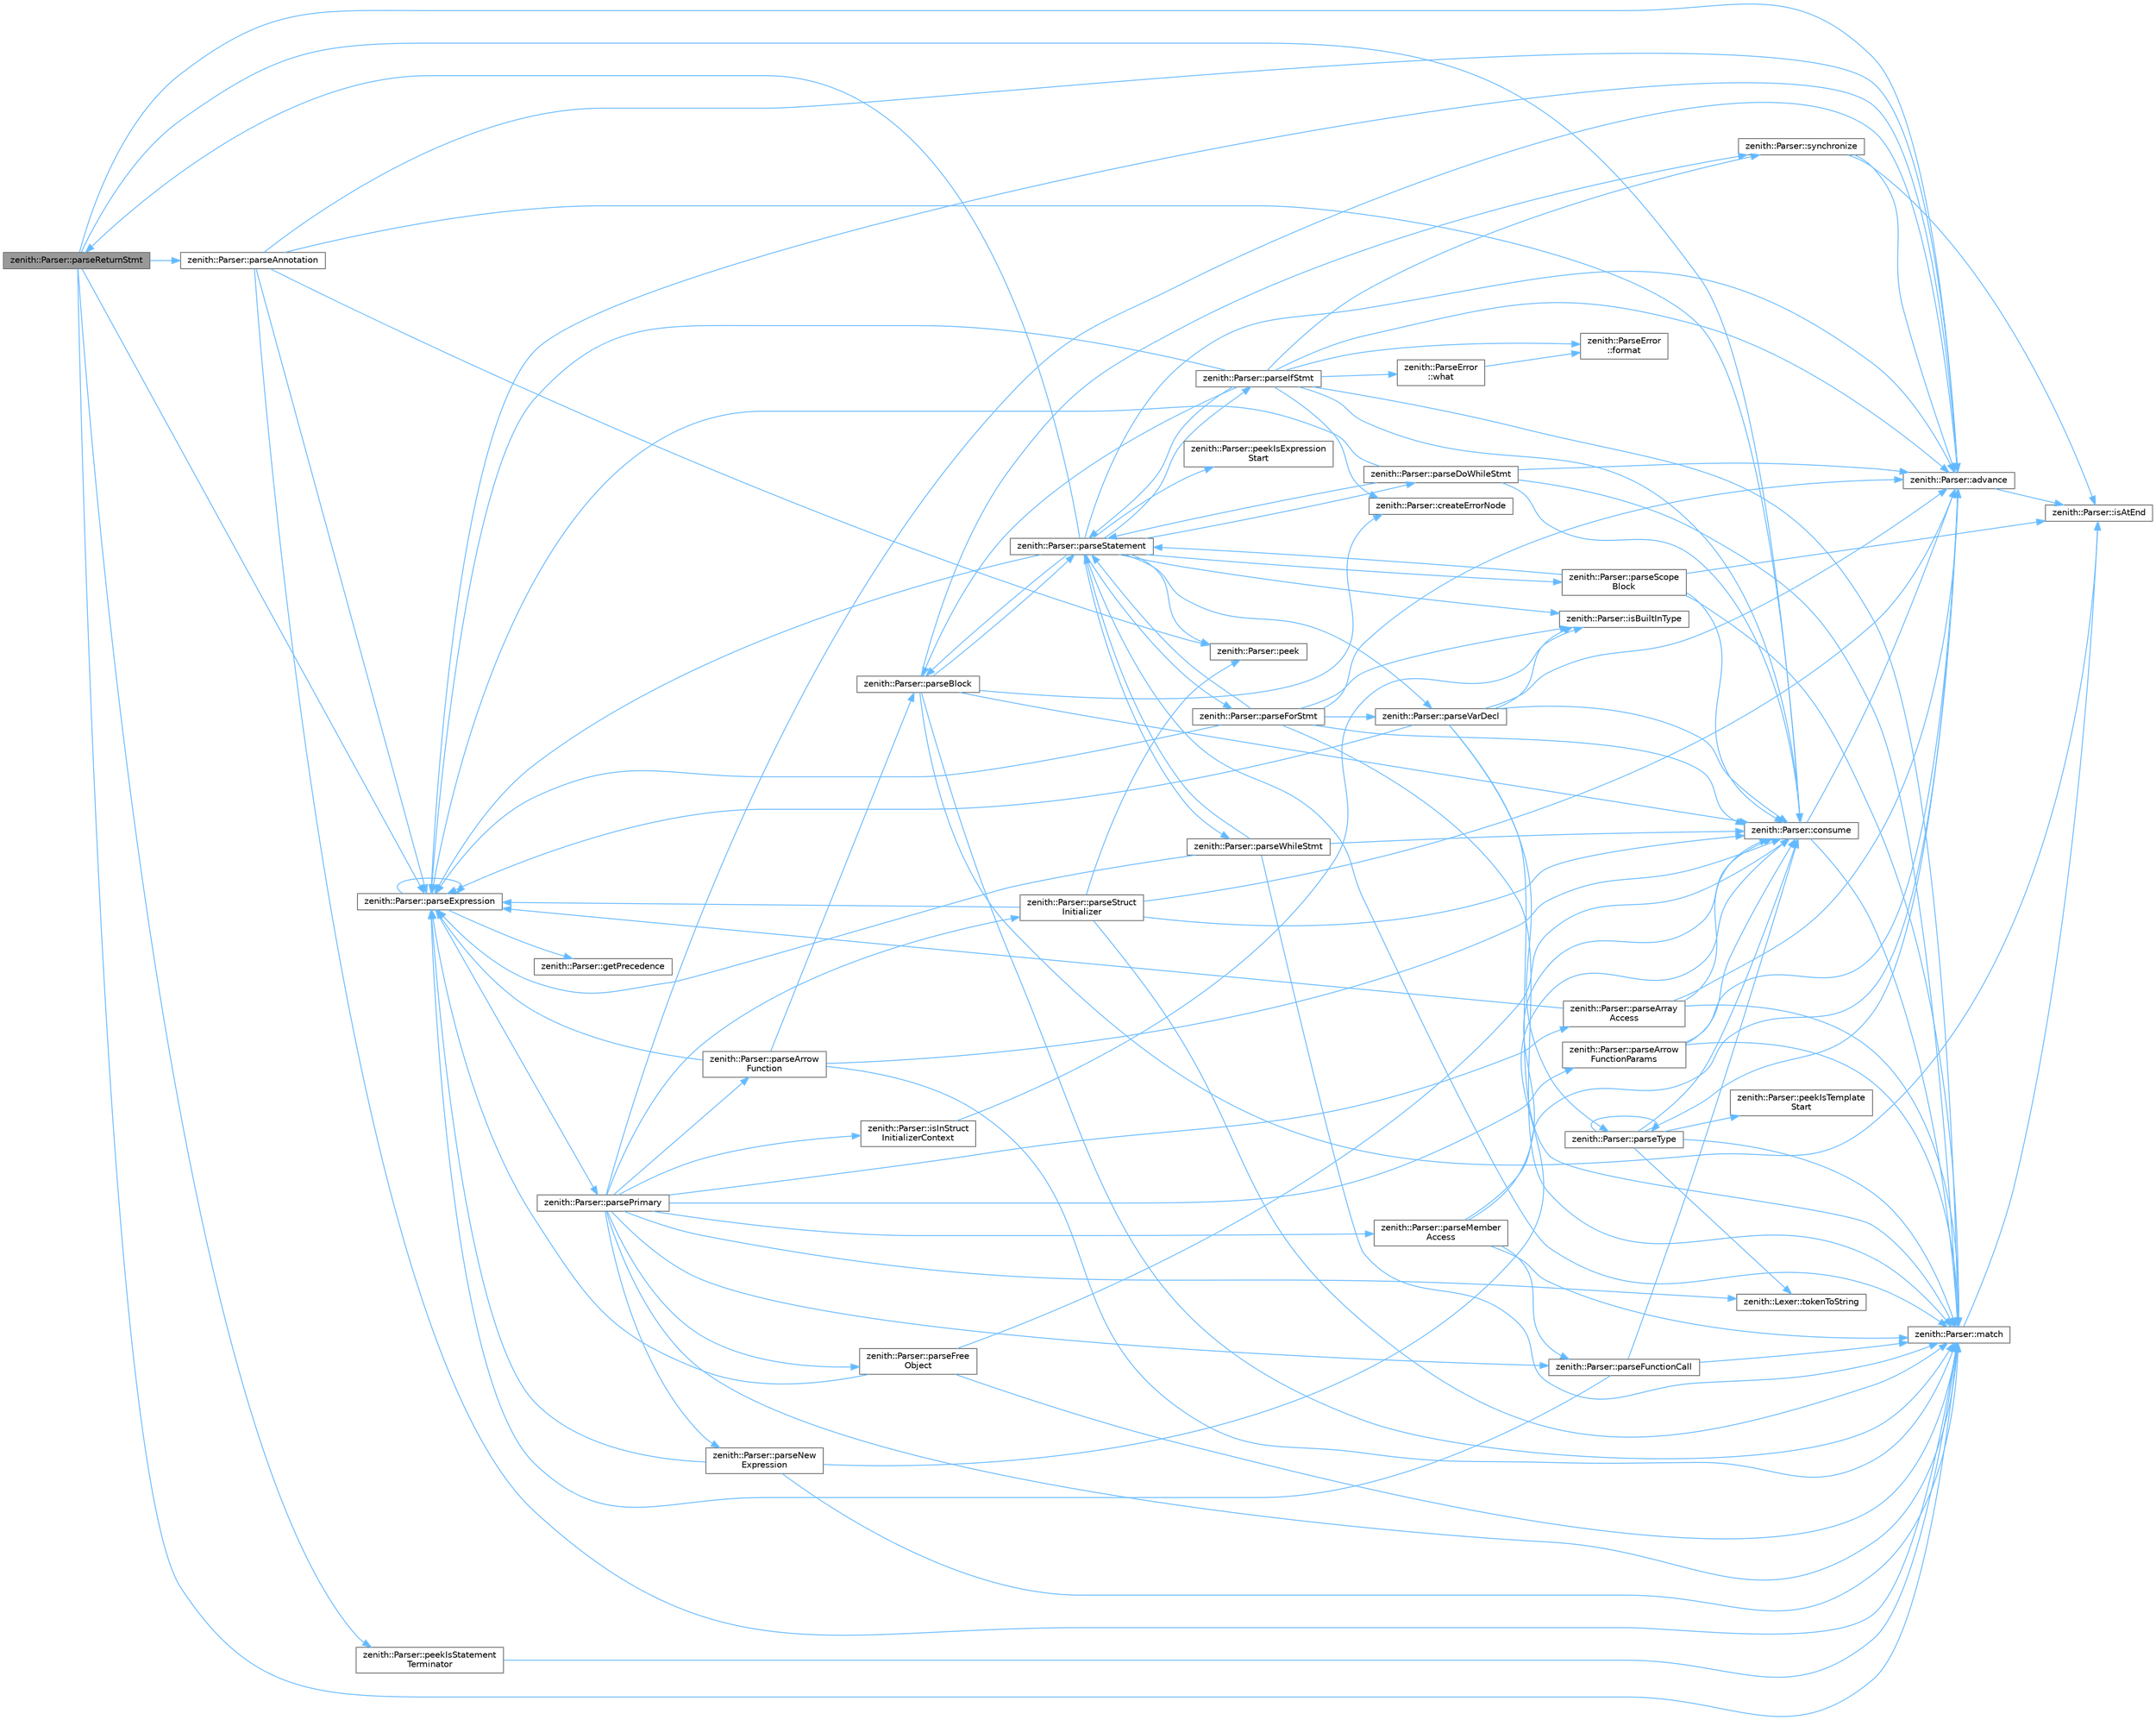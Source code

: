 digraph "zenith::Parser::parseReturnStmt"
{
 // LATEX_PDF_SIZE
  bgcolor="transparent";
  edge [fontname=Helvetica,fontsize=10,labelfontname=Helvetica,labelfontsize=10];
  node [fontname=Helvetica,fontsize=10,shape=box,height=0.2,width=0.4];
  rankdir="LR";
  Node1 [id="Node000001",label="zenith::Parser::parseReturnStmt",height=0.2,width=0.4,color="gray40", fillcolor="grey60", style="filled", fontcolor="black",tooltip=" "];
  Node1 -> Node2 [id="edge1_Node000001_Node000002",color="steelblue1",style="solid",tooltip=" "];
  Node2 [id="Node000002",label="zenith::Parser::advance",height=0.2,width=0.4,color="grey40", fillcolor="white", style="filled",URL="$classzenith_1_1_parser.html#a9639927866a398781d4c1d205da431d8",tooltip=" "];
  Node2 -> Node3 [id="edge2_Node000002_Node000003",color="steelblue1",style="solid",tooltip=" "];
  Node3 [id="Node000003",label="zenith::Parser::isAtEnd",height=0.2,width=0.4,color="grey40", fillcolor="white", style="filled",URL="$classzenith_1_1_parser.html#a7fa9d1e2197db94168ba4e2c4fd98ad1",tooltip=" "];
  Node1 -> Node4 [id="edge3_Node000001_Node000004",color="steelblue1",style="solid",tooltip=" "];
  Node4 [id="Node000004",label="zenith::Parser::consume",height=0.2,width=0.4,color="grey40", fillcolor="white", style="filled",URL="$classzenith_1_1_parser.html#a729f5bdd53b7be97e8f5f3fb28f64249",tooltip=" "];
  Node4 -> Node2 [id="edge4_Node000004_Node000002",color="steelblue1",style="solid",tooltip=" "];
  Node4 -> Node5 [id="edge5_Node000004_Node000005",color="steelblue1",style="solid",tooltip=" "];
  Node5 [id="Node000005",label="zenith::Parser::match",height=0.2,width=0.4,color="grey40", fillcolor="white", style="filled",URL="$classzenith_1_1_parser.html#a6a8b25ba2a7a7f371a02b1419121e8cb",tooltip=" "];
  Node5 -> Node3 [id="edge6_Node000005_Node000003",color="steelblue1",style="solid",tooltip=" "];
  Node1 -> Node5 [id="edge7_Node000001_Node000005",color="steelblue1",style="solid",tooltip=" "];
  Node1 -> Node6 [id="edge8_Node000001_Node000006",color="steelblue1",style="solid",tooltip=" "];
  Node6 [id="Node000006",label="zenith::Parser::parseAnnotation",height=0.2,width=0.4,color="grey40", fillcolor="white", style="filled",URL="$classzenith_1_1_parser.html#afff2e82900309df63d9aa89f4d3e31d6",tooltip=" "];
  Node6 -> Node2 [id="edge9_Node000006_Node000002",color="steelblue1",style="solid",tooltip=" "];
  Node6 -> Node4 [id="edge10_Node000006_Node000004",color="steelblue1",style="solid",tooltip=" "];
  Node6 -> Node5 [id="edge11_Node000006_Node000005",color="steelblue1",style="solid",tooltip=" "];
  Node6 -> Node7 [id="edge12_Node000006_Node000007",color="steelblue1",style="solid",tooltip=" "];
  Node7 [id="Node000007",label="zenith::Parser::parseExpression",height=0.2,width=0.4,color="grey40", fillcolor="white", style="filled",URL="$classzenith_1_1_parser.html#a239906fd51d54598f6d3dcc18d97b6b9",tooltip=" "];
  Node7 -> Node2 [id="edge13_Node000007_Node000002",color="steelblue1",style="solid",tooltip=" "];
  Node7 -> Node8 [id="edge14_Node000007_Node000008",color="steelblue1",style="solid",tooltip=" "];
  Node8 [id="Node000008",label="zenith::Parser::getPrecedence",height=0.2,width=0.4,color="grey40", fillcolor="white", style="filled",URL="$classzenith_1_1_parser.html#a5386ec516fb692a1b1ecd9058ca2c19e",tooltip=" "];
  Node7 -> Node7 [id="edge15_Node000007_Node000007",color="steelblue1",style="solid",tooltip=" "];
  Node7 -> Node9 [id="edge16_Node000007_Node000009",color="steelblue1",style="solid",tooltip=" "];
  Node9 [id="Node000009",label="zenith::Parser::parsePrimary",height=0.2,width=0.4,color="grey40", fillcolor="white", style="filled",URL="$classzenith_1_1_parser.html#a9425b18adfbb62629ae5ea654addc7cb",tooltip=" "];
  Node9 -> Node2 [id="edge17_Node000009_Node000002",color="steelblue1",style="solid",tooltip=" "];
  Node9 -> Node10 [id="edge18_Node000009_Node000010",color="steelblue1",style="solid",tooltip=" "];
  Node10 [id="Node000010",label="zenith::Parser::isInStruct\lInitializerContext",height=0.2,width=0.4,color="grey40", fillcolor="white", style="filled",URL="$classzenith_1_1_parser.html#a122c98490d526265ce1a9a2ecaf188f9",tooltip=" "];
  Node10 -> Node11 [id="edge19_Node000010_Node000011",color="steelblue1",style="solid",tooltip=" "];
  Node11 [id="Node000011",label="zenith::Parser::isBuiltInType",height=0.2,width=0.4,color="grey40", fillcolor="white", style="filled",URL="$classzenith_1_1_parser.html#a68c100d957e0a8960de2fca188e23054",tooltip=" "];
  Node9 -> Node5 [id="edge20_Node000009_Node000005",color="steelblue1",style="solid",tooltip=" "];
  Node9 -> Node12 [id="edge21_Node000009_Node000012",color="steelblue1",style="solid",tooltip=" "];
  Node12 [id="Node000012",label="zenith::Parser::parseArray\lAccess",height=0.2,width=0.4,color="grey40", fillcolor="white", style="filled",URL="$classzenith_1_1_parser.html#ad32b5cfe98f909cade9216d65b046f58",tooltip=" "];
  Node12 -> Node2 [id="edge22_Node000012_Node000002",color="steelblue1",style="solid",tooltip=" "];
  Node12 -> Node4 [id="edge23_Node000012_Node000004",color="steelblue1",style="solid",tooltip=" "];
  Node12 -> Node5 [id="edge24_Node000012_Node000005",color="steelblue1",style="solid",tooltip=" "];
  Node12 -> Node7 [id="edge25_Node000012_Node000007",color="steelblue1",style="solid",tooltip=" "];
  Node9 -> Node13 [id="edge26_Node000009_Node000013",color="steelblue1",style="solid",tooltip=" "];
  Node13 [id="Node000013",label="zenith::Parser::parseArrow\lFunction",height=0.2,width=0.4,color="grey40", fillcolor="white", style="filled",URL="$classzenith_1_1_parser.html#a7ea0f8e309ed2fbdf1a9e2ebfa2fbf8d",tooltip=" "];
  Node13 -> Node4 [id="edge27_Node000013_Node000004",color="steelblue1",style="solid",tooltip=" "];
  Node13 -> Node5 [id="edge28_Node000013_Node000005",color="steelblue1",style="solid",tooltip=" "];
  Node13 -> Node14 [id="edge29_Node000013_Node000014",color="steelblue1",style="solid",tooltip=" "];
  Node14 [id="Node000014",label="zenith::Parser::parseBlock",height=0.2,width=0.4,color="grey40", fillcolor="white", style="filled",URL="$classzenith_1_1_parser.html#afed5c18e77fc012fe5db9f9e6175e642",tooltip=" "];
  Node14 -> Node4 [id="edge30_Node000014_Node000004",color="steelblue1",style="solid",tooltip=" "];
  Node14 -> Node15 [id="edge31_Node000014_Node000015",color="steelblue1",style="solid",tooltip=" "];
  Node15 [id="Node000015",label="zenith::Parser::createErrorNode",height=0.2,width=0.4,color="grey40", fillcolor="white", style="filled",URL="$classzenith_1_1_parser.html#a6576cab9cc379e6ba26cfce915ad3de6",tooltip=" "];
  Node14 -> Node3 [id="edge32_Node000014_Node000003",color="steelblue1",style="solid",tooltip=" "];
  Node14 -> Node5 [id="edge33_Node000014_Node000005",color="steelblue1",style="solid",tooltip=" "];
  Node14 -> Node16 [id="edge34_Node000014_Node000016",color="steelblue1",style="solid",tooltip=" "];
  Node16 [id="Node000016",label="zenith::Parser::parseStatement",height=0.2,width=0.4,color="grey40", fillcolor="white", style="filled",URL="$classzenith_1_1_parser.html#ada8dc19e8cb4a0f1b37d3ef6a2eb3f9d",tooltip=" "];
  Node16 -> Node2 [id="edge35_Node000016_Node000002",color="steelblue1",style="solid",tooltip=" "];
  Node16 -> Node11 [id="edge36_Node000016_Node000011",color="steelblue1",style="solid",tooltip=" "];
  Node16 -> Node5 [id="edge37_Node000016_Node000005",color="steelblue1",style="solid",tooltip=" "];
  Node16 -> Node14 [id="edge38_Node000016_Node000014",color="steelblue1",style="solid",tooltip=" "];
  Node16 -> Node17 [id="edge39_Node000016_Node000017",color="steelblue1",style="solid",tooltip=" "];
  Node17 [id="Node000017",label="zenith::Parser::parseDoWhileStmt",height=0.2,width=0.4,color="grey40", fillcolor="white", style="filled",URL="$classzenith_1_1_parser.html#a17d038fc7ad2c0dac1b038889f4426ca",tooltip=" "];
  Node17 -> Node2 [id="edge40_Node000017_Node000002",color="steelblue1",style="solid",tooltip=" "];
  Node17 -> Node4 [id="edge41_Node000017_Node000004",color="steelblue1",style="solid",tooltip=" "];
  Node17 -> Node5 [id="edge42_Node000017_Node000005",color="steelblue1",style="solid",tooltip=" "];
  Node17 -> Node7 [id="edge43_Node000017_Node000007",color="steelblue1",style="solid",tooltip=" "];
  Node17 -> Node16 [id="edge44_Node000017_Node000016",color="steelblue1",style="solid",tooltip=" "];
  Node16 -> Node7 [id="edge45_Node000016_Node000007",color="steelblue1",style="solid",tooltip=" "];
  Node16 -> Node18 [id="edge46_Node000016_Node000018",color="steelblue1",style="solid",tooltip=" "];
  Node18 [id="Node000018",label="zenith::Parser::parseForStmt",height=0.2,width=0.4,color="grey40", fillcolor="white", style="filled",URL="$classzenith_1_1_parser.html#ab8ae32b49e1a7d1492f14c6b381aa52b",tooltip=" "];
  Node18 -> Node2 [id="edge47_Node000018_Node000002",color="steelblue1",style="solid",tooltip=" "];
  Node18 -> Node4 [id="edge48_Node000018_Node000004",color="steelblue1",style="solid",tooltip=" "];
  Node18 -> Node11 [id="edge49_Node000018_Node000011",color="steelblue1",style="solid",tooltip=" "];
  Node18 -> Node5 [id="edge50_Node000018_Node000005",color="steelblue1",style="solid",tooltip=" "];
  Node18 -> Node7 [id="edge51_Node000018_Node000007",color="steelblue1",style="solid",tooltip=" "];
  Node18 -> Node16 [id="edge52_Node000018_Node000016",color="steelblue1",style="solid",tooltip=" "];
  Node18 -> Node19 [id="edge53_Node000018_Node000019",color="steelblue1",style="solid",tooltip=" "];
  Node19 [id="Node000019",label="zenith::Parser::parseVarDecl",height=0.2,width=0.4,color="grey40", fillcolor="white", style="filled",URL="$classzenith_1_1_parser.html#a4846f1e07a0155bb95bfee2888cd4e49",tooltip=" "];
  Node19 -> Node2 [id="edge54_Node000019_Node000002",color="steelblue1",style="solid",tooltip=" "];
  Node19 -> Node4 [id="edge55_Node000019_Node000004",color="steelblue1",style="solid",tooltip=" "];
  Node19 -> Node11 [id="edge56_Node000019_Node000011",color="steelblue1",style="solid",tooltip=" "];
  Node19 -> Node5 [id="edge57_Node000019_Node000005",color="steelblue1",style="solid",tooltip=" "];
  Node19 -> Node7 [id="edge58_Node000019_Node000007",color="steelblue1",style="solid",tooltip=" "];
  Node19 -> Node20 [id="edge59_Node000019_Node000020",color="steelblue1",style="solid",tooltip=" "];
  Node20 [id="Node000020",label="zenith::Parser::parseType",height=0.2,width=0.4,color="grey40", fillcolor="white", style="filled",URL="$classzenith_1_1_parser.html#a62bb32082ed32f00e6071e1acc026ea1",tooltip=" "];
  Node20 -> Node2 [id="edge60_Node000020_Node000002",color="steelblue1",style="solid",tooltip=" "];
  Node20 -> Node4 [id="edge61_Node000020_Node000004",color="steelblue1",style="solid",tooltip=" "];
  Node20 -> Node5 [id="edge62_Node000020_Node000005",color="steelblue1",style="solid",tooltip=" "];
  Node20 -> Node20 [id="edge63_Node000020_Node000020",color="steelblue1",style="solid",tooltip=" "];
  Node20 -> Node21 [id="edge64_Node000020_Node000021",color="steelblue1",style="solid",tooltip=" "];
  Node21 [id="Node000021",label="zenith::Parser::peekIsTemplate\lStart",height=0.2,width=0.4,color="grey40", fillcolor="white", style="filled",URL="$classzenith_1_1_parser.html#adc6473d2aff0043321f35dfdf132f618",tooltip=" "];
  Node20 -> Node22 [id="edge65_Node000020_Node000022",color="steelblue1",style="solid",tooltip=" "];
  Node22 [id="Node000022",label="zenith::Lexer::tokenToString",height=0.2,width=0.4,color="grey40", fillcolor="white", style="filled",URL="$classzenith_1_1_lexer.html#a7265d90eb9fdc3d46aacdcf2a7e84a23",tooltip=" "];
  Node16 -> Node23 [id="edge66_Node000016_Node000023",color="steelblue1",style="solid",tooltip=" "];
  Node23 [id="Node000023",label="zenith::Parser::parseIfStmt",height=0.2,width=0.4,color="grey40", fillcolor="white", style="filled",URL="$classzenith_1_1_parser.html#a6086729ddce119c88e10fe622d069d8f",tooltip=" "];
  Node23 -> Node2 [id="edge67_Node000023_Node000002",color="steelblue1",style="solid",tooltip=" "];
  Node23 -> Node4 [id="edge68_Node000023_Node000004",color="steelblue1",style="solid",tooltip=" "];
  Node23 -> Node15 [id="edge69_Node000023_Node000015",color="steelblue1",style="solid",tooltip=" "];
  Node23 -> Node24 [id="edge70_Node000023_Node000024",color="steelblue1",style="solid",tooltip=" "];
  Node24 [id="Node000024",label="zenith::ParseError\l::format",height=0.2,width=0.4,color="grey40", fillcolor="white", style="filled",URL="$classzenith_1_1_parse_error.html#a432ddabc956004a6660137f537d2ba45",tooltip=" "];
  Node23 -> Node5 [id="edge71_Node000023_Node000005",color="steelblue1",style="solid",tooltip=" "];
  Node23 -> Node14 [id="edge72_Node000023_Node000014",color="steelblue1",style="solid",tooltip=" "];
  Node23 -> Node7 [id="edge73_Node000023_Node000007",color="steelblue1",style="solid",tooltip=" "];
  Node23 -> Node16 [id="edge74_Node000023_Node000016",color="steelblue1",style="solid",tooltip=" "];
  Node23 -> Node25 [id="edge75_Node000023_Node000025",color="steelblue1",style="solid",tooltip=" "];
  Node25 [id="Node000025",label="zenith::Parser::synchronize",height=0.2,width=0.4,color="grey40", fillcolor="white", style="filled",URL="$classzenith_1_1_parser.html#a09ca7eb4b886643cc7673062713a718f",tooltip=" "];
  Node25 -> Node2 [id="edge76_Node000025_Node000002",color="steelblue1",style="solid",tooltip=" "];
  Node25 -> Node3 [id="edge77_Node000025_Node000003",color="steelblue1",style="solid",tooltip=" "];
  Node23 -> Node26 [id="edge78_Node000023_Node000026",color="steelblue1",style="solid",tooltip=" "];
  Node26 [id="Node000026",label="zenith::ParseError\l::what",height=0.2,width=0.4,color="grey40", fillcolor="white", style="filled",URL="$classzenith_1_1_parse_error.html#a9fb114a980ca601574f4dd9cf122aa0e",tooltip=" "];
  Node26 -> Node24 [id="edge79_Node000026_Node000024",color="steelblue1",style="solid",tooltip=" "];
  Node16 -> Node1 [id="edge80_Node000016_Node000001",color="steelblue1",style="solid",tooltip=" "];
  Node16 -> Node27 [id="edge81_Node000016_Node000027",color="steelblue1",style="solid",tooltip=" "];
  Node27 [id="Node000027",label="zenith::Parser::parseScope\lBlock",height=0.2,width=0.4,color="grey40", fillcolor="white", style="filled",URL="$classzenith_1_1_parser.html#acd4ccda2b4a409498daa93e31f2bc23f",tooltip=" "];
  Node27 -> Node4 [id="edge82_Node000027_Node000004",color="steelblue1",style="solid",tooltip=" "];
  Node27 -> Node3 [id="edge83_Node000027_Node000003",color="steelblue1",style="solid",tooltip=" "];
  Node27 -> Node5 [id="edge84_Node000027_Node000005",color="steelblue1",style="solid",tooltip=" "];
  Node27 -> Node16 [id="edge85_Node000027_Node000016",color="steelblue1",style="solid",tooltip=" "];
  Node16 -> Node19 [id="edge86_Node000016_Node000019",color="steelblue1",style="solid",tooltip=" "];
  Node16 -> Node28 [id="edge87_Node000016_Node000028",color="steelblue1",style="solid",tooltip=" "];
  Node28 [id="Node000028",label="zenith::Parser::parseWhileStmt",height=0.2,width=0.4,color="grey40", fillcolor="white", style="filled",URL="$classzenith_1_1_parser.html#a6f8fd13014d6a0e82f53ce08a8f9766d",tooltip=" "];
  Node28 -> Node4 [id="edge88_Node000028_Node000004",color="steelblue1",style="solid",tooltip=" "];
  Node28 -> Node5 [id="edge89_Node000028_Node000005",color="steelblue1",style="solid",tooltip=" "];
  Node28 -> Node7 [id="edge90_Node000028_Node000007",color="steelblue1",style="solid",tooltip=" "];
  Node28 -> Node16 [id="edge91_Node000028_Node000016",color="steelblue1",style="solid",tooltip=" "];
  Node16 -> Node29 [id="edge92_Node000016_Node000029",color="steelblue1",style="solid",tooltip=" "];
  Node29 [id="Node000029",label="zenith::Parser::peek",height=0.2,width=0.4,color="grey40", fillcolor="white", style="filled",URL="$classzenith_1_1_parser.html#a979d431c48a2bb73bd40a9fd6d65ba36",tooltip=" "];
  Node16 -> Node30 [id="edge93_Node000016_Node000030",color="steelblue1",style="solid",tooltip=" "];
  Node30 [id="Node000030",label="zenith::Parser::peekIsExpression\lStart",height=0.2,width=0.4,color="grey40", fillcolor="white", style="filled",URL="$classzenith_1_1_parser.html#ad60004f6810cc28102461c948ec5bb2f",tooltip=" "];
  Node14 -> Node25 [id="edge94_Node000014_Node000025",color="steelblue1",style="solid",tooltip=" "];
  Node13 -> Node7 [id="edge95_Node000013_Node000007",color="steelblue1",style="solid",tooltip=" "];
  Node9 -> Node31 [id="edge96_Node000009_Node000031",color="steelblue1",style="solid",tooltip=" "];
  Node31 [id="Node000031",label="zenith::Parser::parseArrow\lFunctionParams",height=0.2,width=0.4,color="grey40", fillcolor="white", style="filled",URL="$classzenith_1_1_parser.html#adfd7efe9485b95d3c1d2acbcec912527",tooltip=" "];
  Node31 -> Node2 [id="edge97_Node000031_Node000002",color="steelblue1",style="solid",tooltip=" "];
  Node31 -> Node4 [id="edge98_Node000031_Node000004",color="steelblue1",style="solid",tooltip=" "];
  Node31 -> Node5 [id="edge99_Node000031_Node000005",color="steelblue1",style="solid",tooltip=" "];
  Node9 -> Node32 [id="edge100_Node000009_Node000032",color="steelblue1",style="solid",tooltip=" "];
  Node32 [id="Node000032",label="zenith::Parser::parseFree\lObject",height=0.2,width=0.4,color="grey40", fillcolor="white", style="filled",URL="$classzenith_1_1_parser.html#a697fe5477ca0023efdefd6e66f4e0a49",tooltip=" "];
  Node32 -> Node4 [id="edge101_Node000032_Node000004",color="steelblue1",style="solid",tooltip=" "];
  Node32 -> Node5 [id="edge102_Node000032_Node000005",color="steelblue1",style="solid",tooltip=" "];
  Node32 -> Node7 [id="edge103_Node000032_Node000007",color="steelblue1",style="solid",tooltip=" "];
  Node9 -> Node33 [id="edge104_Node000009_Node000033",color="steelblue1",style="solid",tooltip=" "];
  Node33 [id="Node000033",label="zenith::Parser::parseFunctionCall",height=0.2,width=0.4,color="grey40", fillcolor="white", style="filled",URL="$classzenith_1_1_parser.html#ae2442c2e624e13794605b1ff56047ee8",tooltip=" "];
  Node33 -> Node4 [id="edge105_Node000033_Node000004",color="steelblue1",style="solid",tooltip=" "];
  Node33 -> Node5 [id="edge106_Node000033_Node000005",color="steelblue1",style="solid",tooltip=" "];
  Node33 -> Node7 [id="edge107_Node000033_Node000007",color="steelblue1",style="solid",tooltip=" "];
  Node9 -> Node34 [id="edge108_Node000009_Node000034",color="steelblue1",style="solid",tooltip=" "];
  Node34 [id="Node000034",label="zenith::Parser::parseMember\lAccess",height=0.2,width=0.4,color="grey40", fillcolor="white", style="filled",URL="$classzenith_1_1_parser.html#a5f581f39453bce8e553d9d96c5c8d0d2",tooltip=" "];
  Node34 -> Node2 [id="edge109_Node000034_Node000002",color="steelblue1",style="solid",tooltip=" "];
  Node34 -> Node4 [id="edge110_Node000034_Node000004",color="steelblue1",style="solid",tooltip=" "];
  Node34 -> Node5 [id="edge111_Node000034_Node000005",color="steelblue1",style="solid",tooltip=" "];
  Node34 -> Node33 [id="edge112_Node000034_Node000033",color="steelblue1",style="solid",tooltip=" "];
  Node9 -> Node35 [id="edge113_Node000009_Node000035",color="steelblue1",style="solid",tooltip=" "];
  Node35 [id="Node000035",label="zenith::Parser::parseNew\lExpression",height=0.2,width=0.4,color="grey40", fillcolor="white", style="filled",URL="$classzenith_1_1_parser.html#aa984ed730ca80620a7033d259b6faea5",tooltip=" "];
  Node35 -> Node4 [id="edge114_Node000035_Node000004",color="steelblue1",style="solid",tooltip=" "];
  Node35 -> Node5 [id="edge115_Node000035_Node000005",color="steelblue1",style="solid",tooltip=" "];
  Node35 -> Node7 [id="edge116_Node000035_Node000007",color="steelblue1",style="solid",tooltip=" "];
  Node9 -> Node36 [id="edge117_Node000009_Node000036",color="steelblue1",style="solid",tooltip=" "];
  Node36 [id="Node000036",label="zenith::Parser::parseStruct\lInitializer",height=0.2,width=0.4,color="grey40", fillcolor="white", style="filled",URL="$classzenith_1_1_parser.html#a4646bbfa2a663abbc777ae26d44e9522",tooltip=" "];
  Node36 -> Node2 [id="edge118_Node000036_Node000002",color="steelblue1",style="solid",tooltip=" "];
  Node36 -> Node4 [id="edge119_Node000036_Node000004",color="steelblue1",style="solid",tooltip=" "];
  Node36 -> Node5 [id="edge120_Node000036_Node000005",color="steelblue1",style="solid",tooltip=" "];
  Node36 -> Node7 [id="edge121_Node000036_Node000007",color="steelblue1",style="solid",tooltip=" "];
  Node36 -> Node29 [id="edge122_Node000036_Node000029",color="steelblue1",style="solid",tooltip=" "];
  Node9 -> Node22 [id="edge123_Node000009_Node000022",color="steelblue1",style="solid",tooltip=" "];
  Node6 -> Node29 [id="edge124_Node000006_Node000029",color="steelblue1",style="solid",tooltip=" "];
  Node1 -> Node7 [id="edge125_Node000001_Node000007",color="steelblue1",style="solid",tooltip=" "];
  Node1 -> Node37 [id="edge126_Node000001_Node000037",color="steelblue1",style="solid",tooltip=" "];
  Node37 [id="Node000037",label="zenith::Parser::peekIsStatement\lTerminator",height=0.2,width=0.4,color="grey40", fillcolor="white", style="filled",URL="$classzenith_1_1_parser.html#a4deb3146abfbc7ce7f5a4cc973a9fc18",tooltip=" "];
  Node37 -> Node5 [id="edge127_Node000037_Node000005",color="steelblue1",style="solid",tooltip=" "];
}
